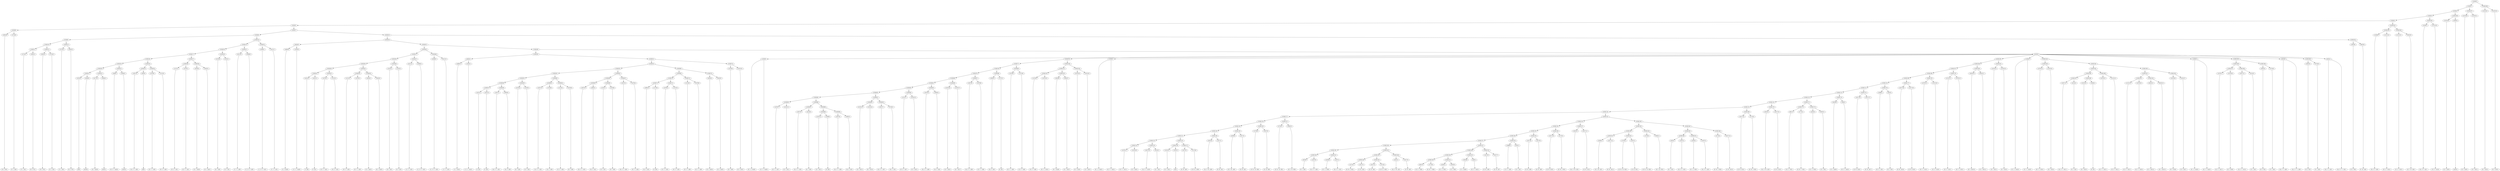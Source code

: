 digraph sample{
"L3943(0)"->"[D  E  F](0)"
"L3734(0)"->"[F  G  A](0)"
"L5306(6)"->"L3943(0)"
"L5306(6)"->"L3734(0)"
"L3734(1)"->"[F  G  A](1)"
"L3943(1)"->"[D  E  F](1)"
"L5306(11)"->"L3734(1)"
"L5306(11)"->"L3943(1)"
"L3943(2)"->"[D  E  F](2)"
"L3734(2)"->"[F  G  A](2)"
"L5306(12)"->"L3943(2)"
"L5306(12)"->"L3734(2)"
"L5306(10)"->"L5306(11)"
"L5306(10)"->"L5306(12)"
"L3734(3)"->"[F  G  A](3)"
"L3943(3)"->"[D  E  F](3)"
"L5306(13)"->"L3734(3)"
"L5306(13)"->"L3943(3)"
"L5306(9)"->"L5306(10)"
"L5306(9)"->"L5306(13)"
"L3355(0)"->"[D](0)"
"L2646(0)"->"[rest](0)"
"L5306(21)"->"L3355(0)"
"L5306(21)"->"L2646(0)"
"L4271(0)"->"[D  F  Ais](0)"
"L2646(1)"->"[rest](1)"
"L5306(22)"->"L4271(0)"
"L5306(22)"->"L2646(1)"
"L5306(20)"->"L5306(21)"
"L5306(20)"->"L5306(22)"
"L446(0)"->"[D  E  G  Ais](0)"
"L2646(2)"->"[rest](2)"
"L5306(23)"->"L446(0)"
"L5306(23)"->"L2646(2)"
"L5306(19)"->"L5306(20)"
"L5306(19)"->"L5306(23)"
"L1857(0)"->"[Cis  E  G  A](0)"
"L826(0)"->"[A](0)"
"L5306(25)"->"L1857(0)"
"L5306(25)"->"L826(0)"
"L1679(0)"->"[D  F  G  A](0)"
"L1515(0)"->"[D  E  F  A](0)"
"L5306(26)"->"L1679(0)"
"L5306(26)"->"L1515(0)"
"L5306(24)"->"L5306(25)"
"L5306(24)"->"L5306(26)"
"L5306(18)"->"L5306(19)"
"L5306(18)"->"L5306(24)"
"L1515(1)"->"[D  E  F  A](1)"
"L1679(1)"->"[D  F  G  A](1)"
"L5306(28)"->"L1515(1)"
"L5306(28)"->"L1679(1)"
"L3818(0)"->"[D  G  Ais](0)"
"L3818(1)"->"[D  G  Ais](1)"
"L5306(29)"->"L3818(0)"
"L5306(29)"->"L3818(1)"
"L5306(27)"->"L5306(28)"
"L5306(27)"->"L5306(29)"
"L5306(17)"->"L5306(18)"
"L5306(17)"->"L5306(27)"
"L3103(0)"->"[D  F  A](0)"
"L3103(1)"->"[D  F  A](1)"
"L5306(30)"->"L3103(0)"
"L5306(30)"->"L3103(1)"
"L5306(16)"->"L5306(17)"
"L5306(16)"->"L5306(30)"
"L4221(0)"->"[C  F  G  A](0)"
"L4598(0)"->"[C  D  E  F  A](0)"
"L5306(31)"->"L4221(0)"
"L5306(31)"->"L4598(0)"
"L5306(15)"->"L5306(16)"
"L5306(15)"->"L5306(31)"
"L4598(1)"->"[C  D  E  F  A](1)"
"L4221(1)"->"[C  F  G  A](1)"
"L5306(32)"->"L4598(1)"
"L5306(32)"->"L4221(1)"
"L5306(14)"->"L5306(15)"
"L5306(14)"->"L5306(32)"
"L5306(8)"->"L5306(9)"
"L5306(8)"->"L5306(14)"
"L4480(0)"->"[C  E  Ais](0)"
"L1943(0)"->"[C  E  G  Ais](0)"
"L4644(0)"->"L4480(0)"
"L4644(0)"->"L1943(0)"
"L4241(0)"->"[F  A](0)"
"L4241(1)"->"[F  A](1)"
"L5306(41)"->"L4241(0)"
"L5306(41)"->"L4241(1)"
"L1679(2)"->"[D  F  G  A](2)"
"L1515(2)"->"[D  E  F  A](2)"
"L5306(42)"->"L1679(2)"
"L5306(42)"->"L1515(2)"
"L5306(40)"->"L5306(41)"
"L5306(40)"->"L5306(42)"
"L1515(3)"->"[D  E  F  A](3)"
"L1679(3)"->"[D  F  G  A](3)"
"L5306(44)"->"L1515(3)"
"L5306(44)"->"L1679(3)"
"L3818(2)"->"[D  G  Ais](2)"
"L3818(3)"->"[D  G  Ais](3)"
"L5306(45)"->"L3818(2)"
"L5306(45)"->"L3818(3)"
"L5306(43)"->"L5306(44)"
"L5306(43)"->"L5306(45)"
"L5306(39)"->"L5306(40)"
"L5306(39)"->"L5306(43)"
"L3103(2)"->"[D  F  A](2)"
"L3103(3)"->"[D  F  A](3)"
"L5306(46)"->"L3103(2)"
"L5306(46)"->"L3103(3)"
"L5306(38)"->"L5306(39)"
"L5306(38)"->"L5306(46)"
"L4221(2)"->"[C  F  G  A](2)"
"L4598(2)"->"[C  D  E  F  A](2)"
"L5306(47)"->"L4221(2)"
"L5306(47)"->"L4598(2)"
"L5306(37)"->"L5306(38)"
"L5306(37)"->"L5306(47)"
"L4598(3)"->"[C  D  E  F  A](3)"
"L4221(3)"->"[C  F  G  A](3)"
"L5306(48)"->"L4598(3)"
"L5306(48)"->"L4221(3)"
"L5306(36)"->"L5306(37)"
"L5306(36)"->"L5306(48)"
"L4480(1)"->"[C  E  Ais](1)"
"L1943(1)"->"[C  E  G  Ais](1)"
"L4644(1)"->"L4480(1)"
"L4644(1)"->"L1943(1)"
"L4241(2)"->"[F  A](2)"
"L4241(3)"->"[F  A](3)"
"L5306(57)"->"L4241(2)"
"L5306(57)"->"L4241(3)"
"L1857(1)"->"[Cis  E  G  A](1)"
"L2983(0)"->"[Cis  E  A](0)"
"L5306(58)"->"L1857(1)"
"L5306(58)"->"L2983(0)"
"L5306(56)"->"L5306(57)"
"L5306(56)"->"L5306(58)"
"L3103(4)"->"[D  F  A](4)"
"L3103(5)"->"[D  F  A](5)"
"L5306(59)"->"L3103(4)"
"L5306(59)"->"L3103(5)"
"L5306(55)"->"L5306(56)"
"L5306(55)"->"L5306(59)"
"L1857(2)"->"[Cis  E  G  A](2)"
"L3740(0)"->"[Cis  G  A](0)"
"L5306(61)"->"L1857(2)"
"L5306(61)"->"L3740(0)"
"L1515(4)"->"[D  E  F  A](4)"
"L3103(6)"->"[D  F  A](6)"
"L5306(62)"->"L1515(4)"
"L5306(62)"->"L3103(6)"
"L5306(60)"->"L5306(61)"
"L5306(60)"->"L5306(62)"
"L5306(54)"->"L5306(55)"
"L5306(54)"->"L5306(60)"
"L1857(3)"->"[Cis  E  G  A](3)"
"L2983(1)"->"[Cis  E  A](1)"
"L5306(65)"->"L1857(3)"
"L5306(65)"->"L2983(1)"
"L3103(7)"->"[D  F  A](7)"
"L3103(8)"->"[D  F  A](8)"
"L5306(66)"->"L3103(7)"
"L5306(66)"->"L3103(8)"
"L5306(64)"->"L5306(65)"
"L5306(64)"->"L5306(66)"
"L1857(4)"->"[Cis  E  G  A](4)"
"L1679(4)"->"[D  F  G  A](4)"
"L5306(67)"->"L1857(4)"
"L5306(67)"->"L1679(4)"
"L5306(63)"->"L5306(64)"
"L5306(63)"->"L5306(67)"
"L5306(53)"->"L5306(54)"
"L5306(53)"->"L5306(63)"
"L2983(2)"->"[Cis  E  A](2)"
"L1375(0)"->"[E  A](0)"
"L5306(71)"->"L2983(2)"
"L5306(71)"->"L1375(0)"
"L1679(5)"->"[D  F  G  A](5)"
"L1515(5)"->"[D  E  F  A](5)"
"L5306(72)"->"L1679(5)"
"L5306(72)"->"L1515(5)"
"L5306(70)"->"L5306(71)"
"L5306(70)"->"L5306(72)"
"L1515(6)"->"[D  E  F  A](6)"
"L1679(6)"->"[D  F  G  A](6)"
"L5306(73)"->"L1515(6)"
"L5306(73)"->"L1679(6)"
"L5306(69)"->"L5306(70)"
"L5306(69)"->"L5306(73)"
"L3818(4)"->"[D  G  Ais](4)"
"L3818(5)"->"[D  G  Ais](5)"
"L5306(74)"->"L3818(4)"
"L5306(74)"->"L3818(5)"
"L5306(68)"->"L5306(69)"
"L5306(68)"->"L5306(74)"
"L5306(52)"->"L5306(53)"
"L5306(52)"->"L5306(68)"
"L3103(9)"->"[D  F  A](9)"
"L3103(10)"->"[D  F  A](10)"
"L5306(75)"->"L3103(9)"
"L5306(75)"->"L3103(10)"
"L5306(51)"->"L5306(52)"
"L5306(51)"->"L5306(75)"
"L5306(50)"->"L4644(1)"
"L5306(50)"->"L5306(51)"
"L1046(0)"->"[E  G  A  Ais](0)"
"L1046(0)"->"[E  F  G  Ais](0)"
"L1679(7)"->"[D  F  G  A](7)"
"L3103(11)"->"[D  F  A](11)"
"L5306(85)"->"L1679(7)"
"L5306(85)"->"L3103(11)"
"L1857(5)"->"[Cis  E  G  A](5)"
"L4224(0)"->"[E  G  A](0)"
"L5306(87)"->"L1857(5)"
"L5306(87)"->"L4224(0)"
"L3103(12)"->"[D  F  A](12)"
"L3268(0)"->"[D  A](0)"
"L5306(89)"->"L3103(12)"
"L5306(89)"->"L3268(0)"
"L1857(6)"->"[Cis  E  G  A](6)"
"L2983(3)"->"[Cis  E  A](3)"
"L5306(90)"->"L1857(6)"
"L5306(90)"->"L2983(3)"
"L5306(88)"->"L5306(89)"
"L5306(88)"->"L5306(90)"
"L5306(86)"->"L5306(87)"
"L5306(86)"->"L5306(88)"
"L5306(84)"->"L5306(85)"
"L5306(84)"->"L5306(86)"
"L3103(13)"->"[D  F  A](13)"
"L3103(14)"->"[D  F  A](14)"
"L5306(92)"->"L3103(13)"
"L5306(92)"->"L3103(14)"
"L1857(7)"->"[Cis  E  G  A](7)"
"L3740(1)"->"[Cis  G  A](1)"
"L5306(93)"->"L1857(7)"
"L5306(93)"->"L3740(1)"
"L5306(91)"->"L5306(92)"
"L5306(91)"->"L5306(93)"
"L5306(83)"->"L5306(84)"
"L5306(83)"->"L5306(91)"
"L1515(7)"->"[D  E  F  A](7)"
"L3103(15)"->"[D  F  A](15)"
"L5306(94)"->"L1515(7)"
"L5306(94)"->"L3103(15)"
"L5306(82)"->"L5306(83)"
"L5306(82)"->"L5306(94)"
"L1857(8)"->"[Cis  E  G  A](8)"
"L2983(4)"->"[Cis  E  A](4)"
"L5306(95)"->"L1857(8)"
"L5306(95)"->"L2983(4)"
"L5306(81)"->"L5306(82)"
"L5306(81)"->"L5306(95)"
"L3103(16)"->"[D  F  A](16)"
"L3103(17)"->"[D  F  A](17)"
"L5306(96)"->"L3103(16)"
"L5306(96)"->"L3103(17)"
"L5306(80)"->"L5306(81)"
"L5306(80)"->"L5306(96)"
"L1857(9)"->"[Cis  E  G  A](9)"
"L1679(8)"->"[D  F  G  A](8)"
"L5306(97)"->"L1857(9)"
"L5306(97)"->"L1679(8)"
"L5306(79)"->"L5306(80)"
"L5306(79)"->"L5306(97)"
"L2983(5)"->"[Cis  E  A](5)"
"L1375(1)"->"[E  A](1)"
"L5306(98)"->"L2983(5)"
"L5306(98)"->"L1375(1)"
"L5306(78)"->"L5306(79)"
"L5306(78)"->"L5306(98)"
"L1679(9)"->"[D  F  G  A](9)"
"L1515(8)"->"[D  E  F  A](8)"
"L5306(99)"->"L1679(9)"
"L5306(99)"->"L1515(8)"
"L5306(77)"->"L5306(78)"
"L5306(77)"->"L5306(99)"
"L1515(9)"->"[D  E  F  A](9)"
"L1679(10)"->"[D  F  G  A](10)"
"L5306(102)"->"L1515(9)"
"L5306(102)"->"L1679(10)"
"L3818(6)"->"[D  G  Ais](6)"
"L3818(7)"->"[D  G  Ais](7)"
"L5306(103)"->"L3818(6)"
"L5306(103)"->"L3818(7)"
"L5306(101)"->"L5306(102)"
"L5306(101)"->"L5306(103)"
"L3103(18)"->"[D  F  A](18)"
"L3103(19)"->"[D  F  A](19)"
"L5306(104)"->"L3103(18)"
"L5306(104)"->"L3103(19)"
"L5306(100)"->"L5306(101)"
"L5306(100)"->"L5306(104)"
"L5306(76)"->"L5306(77)"
"L5306(76)"->"L5306(100)"
"L1046(1)"->"[E  G  A  Ais](1)"
"L1046(1)"->"[E  F  G  Ais](1)"
"L1679(11)"->"[D  F  G  A](11)"
"L3103(20)"->"[D  F  A](20)"
"L5306(123)"->"L1679(11)"
"L5306(123)"->"L3103(20)"
"L1857(10)"->"[Cis  E  G  A](10)"
"L4224(1)"->"[E  G  A](1)"
"L5306(124)"->"L1857(10)"
"L5306(124)"->"L4224(1)"
"L5306(122)"->"L5306(123)"
"L5306(122)"->"L5306(124)"
"L3103(21)"->"[D  F  A](21)"
"L3355(1)"->"[D](1)"
"L5306(126)"->"L3103(21)"
"L5306(126)"->"L3355(1)"
"L1817(0)"->"[D  Fis  A](0)"
"L3174(0)"->"[D  Fis  A  B](0)"
"L5306(127)"->"L1817(0)"
"L5306(127)"->"L3174(0)"
"L5306(125)"->"L5306(126)"
"L5306(125)"->"L5306(127)"
"L5306(121)"->"L5306(122)"
"L5306(121)"->"L5306(125)"
"L2823(0)"->"[Cis  D  Fis  A](0)"
"L1817(1)"->"[D  Fis  A](1)"
"L5306(128)"->"L2823(0)"
"L5306(128)"->"L1817(1)"
"L5306(120)"->"L5306(121)"
"L5306(120)"->"L5306(128)"
"L4280(0)"->"[D  E  Fis  A](0)"
"L1817(2)"->"[D  Fis  A](2)"
"L5306(129)"->"L4280(0)"
"L5306(129)"->"L1817(2)"
"L5306(119)"->"L5306(120)"
"L5306(119)"->"L5306(129)"
"L2730(0)"->"[D  Fis  Gis  B](0)"
"L3547(0)"->"[D  Gis  B](0)"
"L5306(130)"->"L2730(0)"
"L5306(130)"->"L3547(0)"
"L5306(118)"->"L5306(119)"
"L5306(118)"->"L5306(130)"
"L2730(1)"->"[D  Fis  Gis  B](1)"
"L2981(0)"->"[D  E  Gis  B](0)"
"L5306(131)"->"L2730(1)"
"L5306(131)"->"L2981(0)"
"L5306(117)"->"L5306(118)"
"L5306(117)"->"L5306(131)"
"L819(0)"->"[D  G  A](0)"
"L2307(0)"->"[Cis  D  G  A](0)"
"L5306(140)"->"L819(0)"
"L5306(140)"->"L2307(0)"
"L4294(0)"->"[D  G  A  B](0)"
"L2307(1)"->"[Cis  D  G  A](1)"
"L5306(141)"->"L4294(0)"
"L5306(141)"->"L2307(1)"
"L5306(139)"->"L5306(140)"
"L5306(139)"->"L5306(141)"
"L3174(1)"->"[D  Fis  A  B](1)"
"L1817(3)"->"[D  Fis  A](3)"
"L5306(144)"->"L3174(1)"
"L5306(144)"->"L1817(3)"
"L1817(4)"->"[D  Fis  A](4)"
"L3174(2)"->"[D  Fis  A  B](2)"
"L5306(145)"->"L1817(4)"
"L5306(145)"->"L3174(2)"
"L5306(143)"->"L5306(144)"
"L5306(143)"->"L5306(145)"
"L2823(1)"->"[Cis  D  Fis  A](1)"
"L1817(5)"->"[D  Fis  A](5)"
"L5306(146)"->"L2823(1)"
"L5306(146)"->"L1817(5)"
"L5306(142)"->"L5306(143)"
"L5306(142)"->"L5306(146)"
"L5306(138)"->"L5306(139)"
"L5306(138)"->"L5306(142)"
"L661(0)"->"[D  E  G  B](0)"
"L2774(0)"->"[D  Fis  G  B](0)"
"L5306(150)"->"L661(0)"
"L5306(150)"->"L2774(0)"
"L4294(1)"->"[D  G  A  B](1)"
"L3055(0)"->"[D  G  B](0)"
"L5306(151)"->"L4294(1)"
"L5306(151)"->"L3055(0)"
"L5306(149)"->"L5306(150)"
"L5306(149)"->"L5306(151)"
"L3818(8)"->"[D  G  Ais](8)"
"L446(1)"->"[D  E  G  Ais](1)"
"L5306(152)"->"L3818(8)"
"L5306(152)"->"L446(1)"
"L5306(148)"->"L5306(149)"
"L5306(148)"->"L5306(152)"
"L1817(6)"->"[D  Fis  A](6)"
"L1817(7)"->"[D  Fis  A](7)"
"L5306(153)"->"L1817(6)"
"L5306(153)"->"L1817(7)"
"L5306(147)"->"L5306(148)"
"L5306(147)"->"L5306(153)"
"L5306(137)"->"L5306(138)"
"L5306(137)"->"L5306(147)"
"L3488(0)"->"[D  E  G  A](0)"
"L819(1)"->"[D  G  A](1)"
"L5306(154)"->"L3488(0)"
"L5306(154)"->"L819(1)"
"L5306(136)"->"L5306(137)"
"L5306(136)"->"L5306(154)"
"L1817(8)"->"[D  Fis  A](8)"
"L1817(9)"->"[D  Fis  A](9)"
"L5306(155)"->"L1817(8)"
"L5306(155)"->"L1817(9)"
"L5306(135)"->"L5306(136)"
"L5306(135)"->"L5306(155)"
"L1817(10)"->"[D  Fis  A](10)"
"L3174(3)"->"[D  Fis  A  B](3)"
"L5306(156)"->"L1817(10)"
"L5306(156)"->"L3174(3)"
"L5306(134)"->"L5306(135)"
"L5306(134)"->"L5306(156)"
"L2823(2)"->"[Cis  D  Fis  A](2)"
"L1817(11)"->"[D  Fis  A](11)"
"L5306(157)"->"L2823(2)"
"L5306(157)"->"L1817(11)"
"L5306(133)"->"L5306(134)"
"L5306(133)"->"L5306(157)"
"L4280(1)"->"[D  E  Fis  A](1)"
"L1817(12)"->"[D  Fis  A](12)"
"L5306(161)"->"L4280(1)"
"L5306(161)"->"L1817(12)"
"L2730(2)"->"[D  Fis  Gis  B](2)"
"L3547(1)"->"[D  Gis  B](1)"
"L5306(162)"->"L2730(2)"
"L5306(162)"->"L3547(1)"
"L5306(160)"->"L5306(161)"
"L5306(160)"->"L5306(162)"
"L2730(3)"->"[D  Fis  Gis  B](3)"
"L2981(1)"->"[D  E  Gis  B](1)"
"L5306(163)"->"L2730(3)"
"L5306(163)"->"L2981(1)"
"L5306(159)"->"L5306(160)"
"L5306(159)"->"L5306(163)"
"L819(2)"->"[D  G  A](2)"
"L2307(2)"->"[Cis  D  G  A](2)"
"L5306(166)"->"L819(2)"
"L5306(166)"->"L2307(2)"
"L4294(2)"->"[D  G  A  B](2)"
"L2307(3)"->"[Cis  D  G  A](3)"
"L5306(167)"->"L4294(2)"
"L5306(167)"->"L2307(3)"
"L5306(165)"->"L5306(166)"
"L5306(165)"->"L5306(167)"
"L3174(4)"->"[D  Fis  A  B](4)"
"L1817(13)"->"[D  Fis  A](13)"
"L5306(168)"->"L3174(4)"
"L5306(168)"->"L1817(13)"
"L5306(164)"->"L5306(165)"
"L5306(164)"->"L5306(168)"
"L5306(158)"->"L5306(159)"
"L5306(158)"->"L5306(164)"
"L5306(132)"->"L5306(133)"
"L5306(132)"->"L5306(158)"
"L5306(116)"->"L5306(117)"
"L5306(116)"->"L5306(132)"
"L1817(14)"->"[D  Fis  A](14)"
"L3174(5)"->"[D  Fis  A  B](5)"
"L5306(169)"->"L1817(14)"
"L5306(169)"->"L3174(5)"
"L5306(115)"->"L5306(116)"
"L5306(115)"->"L5306(169)"
"L2823(3)"->"[Cis  D  Fis  A](3)"
"L1817(15)"->"[D  Fis  A](15)"
"L5306(170)"->"L2823(3)"
"L5306(170)"->"L1817(15)"
"L5306(114)"->"L5306(115)"
"L5306(114)"->"L5306(170)"
"L661(1)"->"[D  E  G  B](1)"
"L2774(1)"->"[D  Fis  G  B](1)"
"L5306(172)"->"L661(1)"
"L5306(172)"->"L2774(1)"
"L4294(3)"->"[D  G  A  B](3)"
"L3055(1)"->"[D  G  B](1)"
"L5306(173)"->"L4294(3)"
"L5306(173)"->"L3055(1)"
"L5306(171)"->"L5306(172)"
"L5306(171)"->"L5306(173)"
"L5306(113)"->"L5306(114)"
"L5306(113)"->"L5306(171)"
"L3818(9)"->"[D  G  Ais](9)"
"L446(2)"->"[D  E  G  Ais](2)"
"L5306(174)"->"L3818(9)"
"L5306(174)"->"L446(2)"
"L5306(112)"->"L5306(113)"
"L5306(112)"->"L5306(174)"
"L1817(16)"->"[D  Fis  A](16)"
"L1817(17)"->"[D  Fis  A](17)"
"L5306(175)"->"L1817(16)"
"L5306(175)"->"L1817(17)"
"L5306(111)"->"L5306(112)"
"L5306(111)"->"L5306(175)"
"L3488(1)"->"[D  E  G  A](1)"
"L819(3)"->"[D  G  A](3)"
"L5306(176)"->"L3488(1)"
"L5306(176)"->"L819(3)"
"L5306(110)"->"L5306(111)"
"L5306(110)"->"L5306(176)"
"L1817(18)"->"[D  Fis  A](18)"
"L1817(19)"->"[D  Fis  A](19)"
"L5306(177)"->"L1817(18)"
"L5306(177)"->"L1817(19)"
"L5306(109)"->"L5306(110)"
"L5306(109)"->"L5306(177)"
"L1679(12)"->"[D  F  G  A](12)"
"L1515(10)"->"[D  E  F  A](10)"
"L5306(178)"->"L1679(12)"
"L5306(178)"->"L1515(10)"
"L5306(108)"->"L5306(109)"
"L5306(108)"->"L5306(178)"
"L1515(11)"->"[D  E  F  A](11)"
"L1679(13)"->"[D  F  G  A](13)"
"L5306(179)"->"L1515(11)"
"L5306(179)"->"L1679(13)"
"L5306(107)"->"L5306(108)"
"L5306(107)"->"L5306(179)"
"L3818(10)"->"[D  G  Ais](10)"
"L3818(11)"->"[D  G  Ais](11)"
"L5306(180)"->"L3818(10)"
"L5306(180)"->"L3818(11)"
"L5306(106)"->"L5306(107)"
"L5306(106)"->"L5306(180)"
"L3103(22)"->"[D  F  A](22)"
"L3103(23)"->"[D  F  A](23)"
"L5306(181)"->"L3103(22)"
"L5306(181)"->"L3103(23)"
"L5306(105)"->"L5306(106)"
"L5306(105)"->"L5306(181)"
"L1046(2)"->"[E  G  A  Ais](2)"
"L1046(2)"->"[E  F  G  Ais](2)"
"L1679(14)"->"[D  F  G  A](14)"
"L3103(24)"->"[D  F  A](24)"
"L5306(183)"->"L1679(14)"
"L5306(183)"->"L3103(24)"
"L1857(11)"->"[Cis  E  G  A](11)"
"L4224(2)"->"[E  G  A](2)"
"L5306(187)"->"L1857(11)"
"L5306(187)"->"L4224(2)"
"L3103(25)"->"[D  F  A](25)"
"L3268(1)"->"[D  A](1)"
"L5306(188)"->"L3103(25)"
"L5306(188)"->"L3268(1)"
"L5306(186)"->"L5306(187)"
"L5306(186)"->"L5306(188)"
"L1679(15)"->"[D  F  G  A](15)"
"L1515(12)"->"[D  E  F  A](12)"
"L5306(189)"->"L1679(15)"
"L5306(189)"->"L1515(12)"
"L5306(185)"->"L5306(186)"
"L5306(185)"->"L5306(189)"
"L1515(13)"->"[D  E  F  A](13)"
"L1679(16)"->"[D  F  G  A](16)"
"L5306(192)"->"L1515(13)"
"L5306(192)"->"L1679(16)"
"L3818(12)"->"[D  G  Ais](12)"
"L3818(13)"->"[D  G  Ais](13)"
"L5306(193)"->"L3818(12)"
"L5306(193)"->"L3818(13)"
"L5306(191)"->"L5306(192)"
"L5306(191)"->"L5306(193)"
"L3103(26)"->"[D  F  A](26)"
"L3103(27)"->"[D  F  A](27)"
"L5306(194)"->"L3103(26)"
"L5306(194)"->"L3103(27)"
"L5306(190)"->"L5306(191)"
"L5306(190)"->"L5306(194)"
"L5306(184)"->"L5306(185)"
"L5306(184)"->"L5306(190)"
"L5306(182)"->"L5306(183)"
"L5306(182)"->"L5306(184)"
"L1046(3)"->"[E  G  A  Ais](3)"
"L1046(3)"->"[E  F  G  Ais](3)"
"L1679(17)"->"[D  F  G  A](17)"
"L3103(28)"->"[D  F  A](28)"
"L5306(197)"->"L1679(17)"
"L5306(197)"->"L3103(28)"
"L1857(12)"->"[Cis  E  G  A](12)"
"L4224(3)"->"[E  G  A](3)"
"L5306(198)"->"L1857(12)"
"L5306(198)"->"L4224(3)"
"L5306(196)"->"L5306(197)"
"L5306(196)"->"L5306(198)"
"L3943(4)"->"[D  E  F](4)"
"L3734(4)"->"[F  G  A](4)"
"L5306(199)"->"L3943(4)"
"L5306(199)"->"L3734(4)"
"L5306(195)"->"L5306(196)"
"L5306(195)"->"L5306(199)"
"L2854(0)"->"[Cis  F  G  A](0)"
"L2854(0)"->"[Cis  E  F  G  A](0)"
"L3943(5)"->"[D  E  F](5)"
"L3734(5)"->"[F  G  A](5)"
"L5306(200)"->"L3943(5)"
"L5306(200)"->"L3734(5)"
"L2854(1)"->"[Cis  F  G  A](1)"
"L2854(1)"->"[Cis  E  F  G  A](1)"
"L5282(0)"->"L1046(0)"
"L5282(0)"->"L5306(76)"
"L5282(0)"->"L1046(1)"
"L5282(0)"->"L5306(105)"
"L5282(0)"->"L1046(2)"
"L5282(0)"->"L5306(182)"
"L5282(0)"->"L1046(3)"
"L5282(0)"->"L5306(195)"
"L5282(0)"->"L2854(0)"
"L5282(0)"->"L5306(200)"
"L5282(0)"->"L2854(1)"
"L5306(49)"->"L5306(50)"
"L5306(49)"->"L5282(0)"
"L5306(35)"->"L5306(36)"
"L5306(35)"->"L5306(49)"
"L5306(34)"->"L4644(0)"
"L5306(34)"->"L5306(35)"
"L3943(6)"->"[D  E  F](6)"
"L4853(0)"->"[F  Gis  A](0)"
"L5306(201)"->"L3943(6)"
"L5306(201)"->"L4853(0)"
"L5306(33)"->"L5306(34)"
"L5306(33)"->"L5306(201)"
"L5306(7)"->"L5306(8)"
"L5306(7)"->"L5306(33)"
"L5306(5)"->"L5306(6)"
"L5306(5)"->"L5306(7)"
"L3249(0)"->"[Cis  D  F  A](0)"
"L1515(14)"->"[D  E  F  A](14)"
"L5306(203)"->"L3249(0)"
"L5306(203)"->"L1515(14)"
"L1515(15)"->"[D  E  F  A](15)"
"L2942(0)"->"[D  F  Gis  A](0)"
"L5306(204)"->"L1515(15)"
"L5306(204)"->"L2942(0)"
"L5306(202)"->"L5306(203)"
"L5306(202)"->"L5306(204)"
"L5306(4)"->"L5306(5)"
"L5306(4)"->"L5306(202)"
"L3249(1)"->"[Cis  D  F  A](1)"
"L1515(16)"->"[D  E  F  A](16)"
"L5306(205)"->"L3249(1)"
"L5306(205)"->"L1515(16)"
"L5306(3)"->"L5306(4)"
"L5306(3)"->"L5306(205)"
"L3103(29)"->"[D  F  A](29)"
"L2646(3)"->"[rest](3)"
"L5306(206)"->"L3103(29)"
"L5306(206)"->"L2646(3)"
"L5306(2)"->"L5306(3)"
"L5306(2)"->"L5306(206)"
"L3103(30)"->"[D  F  A](30)"
"L3103(31)"->"[D  F  A](31)"
"L5306(207)"->"L3103(30)"
"L5306(207)"->"L3103(31)"
"L5306(1)"->"L5306(2)"
"L5306(1)"->"L5306(207)"
"L3103(32)"->"[D  F  A](32)"
"L3103(33)"->"[D  F  A](33)"
"L5306(208)"->"L3103(32)"
"L5306(208)"->"L3103(33)"
"L5306(0)"->"L5306(1)"
"L5306(0)"->"L5306(208)"
{rank = min; "L5306(0)"}
{rank = same; "L5306(1)"; "L5306(208)";}
{rank = same; "L5306(2)"; "L5306(207)"; "L3103(32)"; "L3103(33)";}
{rank = same; "L5306(3)"; "L5306(206)"; "L3103(30)"; "L3103(31)";}
{rank = same; "L5306(4)"; "L5306(205)"; "L3103(29)"; "L2646(3)";}
{rank = same; "L5306(5)"; "L5306(202)"; "L3249(1)"; "L1515(16)";}
{rank = same; "L5306(6)"; "L5306(7)"; "L5306(203)"; "L5306(204)";}
{rank = same; "L3943(0)"; "L3734(0)"; "L5306(8)"; "L5306(33)"; "L3249(0)"; "L1515(14)"; "L1515(15)"; "L2942(0)";}
{rank = same; "L5306(9)"; "L5306(14)"; "L5306(34)"; "L5306(201)";}
{rank = same; "L5306(10)"; "L5306(13)"; "L5306(15)"; "L5306(32)"; "L4644(0)"; "L5306(35)"; "L3943(6)"; "L4853(0)";}
{rank = same; "L5306(11)"; "L5306(12)"; "L3734(3)"; "L3943(3)"; "L5306(16)"; "L5306(31)"; "L4598(1)"; "L4221(1)"; "L4480(0)"; "L1943(0)"; "L5306(36)"; "L5306(49)";}
{rank = same; "L3734(1)"; "L3943(1)"; "L3943(2)"; "L3734(2)"; "L5306(17)"; "L5306(30)"; "L4221(0)"; "L4598(0)"; "L5306(37)"; "L5306(48)"; "L5306(50)"; "L5282(0)";}
{rank = same; "L5306(18)"; "L5306(27)"; "L3103(0)"; "L3103(1)"; "L5306(38)"; "L5306(47)"; "L4598(3)"; "L4221(3)"; "L4644(1)"; "L5306(51)"; "L1046(0)"; "L5306(76)"; "L1046(1)"; "L5306(105)"; "L1046(2)"; "L5306(182)"; "L1046(3)"; "L5306(195)"; "L2854(0)"; "L5306(200)"; "L2854(1)";}
{rank = same; "L5306(19)"; "L5306(24)"; "L5306(28)"; "L5306(29)"; "L5306(39)"; "L5306(46)"; "L4221(2)"; "L4598(2)"; "L4480(1)"; "L1943(1)"; "L5306(52)"; "L5306(75)"; "L5306(77)"; "L5306(100)"; "L5306(106)"; "L5306(181)"; "L5306(183)"; "L5306(184)"; "L5306(196)"; "L5306(199)"; "L3943(5)"; "L3734(5)";}
{rank = same; "L5306(20)"; "L5306(23)"; "L5306(25)"; "L5306(26)"; "L1515(1)"; "L1679(1)"; "L3818(0)"; "L3818(1)"; "L5306(40)"; "L5306(43)"; "L3103(2)"; "L3103(3)"; "L5306(53)"; "L5306(68)"; "L3103(9)"; "L3103(10)"; "L5306(78)"; "L5306(99)"; "L5306(101)"; "L5306(104)"; "L5306(107)"; "L5306(180)"; "L3103(22)"; "L3103(23)"; "L1679(14)"; "L3103(24)"; "L5306(185)"; "L5306(190)"; "L5306(197)"; "L5306(198)"; "L3943(4)"; "L3734(4)";}
{rank = same; "L5306(21)"; "L5306(22)"; "L446(0)"; "L2646(2)"; "L1857(0)"; "L826(0)"; "L1679(0)"; "L1515(0)"; "L5306(41)"; "L5306(42)"; "L5306(44)"; "L5306(45)"; "L5306(54)"; "L5306(63)"; "L5306(69)"; "L5306(74)"; "L5306(79)"; "L5306(98)"; "L1679(9)"; "L1515(8)"; "L5306(102)"; "L5306(103)"; "L3103(18)"; "L3103(19)"; "L5306(108)"; "L5306(179)"; "L3818(10)"; "L3818(11)"; "L5306(186)"; "L5306(189)"; "L5306(191)"; "L5306(194)"; "L1679(17)"; "L3103(28)"; "L1857(12)"; "L4224(3)";}
{rank = same; "L3355(0)"; "L2646(0)"; "L4271(0)"; "L2646(1)"; "L4241(0)"; "L4241(1)"; "L1679(2)"; "L1515(2)"; "L1515(3)"; "L1679(3)"; "L3818(2)"; "L3818(3)"; "L5306(55)"; "L5306(60)"; "L5306(64)"; "L5306(67)"; "L5306(70)"; "L5306(73)"; "L3818(4)"; "L3818(5)"; "L5306(80)"; "L5306(97)"; "L2983(5)"; "L1375(1)"; "L1515(9)"; "L1679(10)"; "L3818(6)"; "L3818(7)"; "L5306(109)"; "L5306(178)"; "L1515(11)"; "L1679(13)"; "L5306(187)"; "L5306(188)"; "L1679(15)"; "L1515(12)"; "L5306(192)"; "L5306(193)"; "L3103(26)"; "L3103(27)";}
{rank = same; "L5306(56)"; "L5306(59)"; "L5306(61)"; "L5306(62)"; "L5306(65)"; "L5306(66)"; "L1857(4)"; "L1679(4)"; "L5306(71)"; "L5306(72)"; "L1515(6)"; "L1679(6)"; "L5306(81)"; "L5306(96)"; "L1857(9)"; "L1679(8)"; "L5306(110)"; "L5306(177)"; "L1679(12)"; "L1515(10)"; "L1857(11)"; "L4224(2)"; "L3103(25)"; "L3268(1)"; "L1515(13)"; "L1679(16)"; "L3818(12)"; "L3818(13)";}
{rank = same; "L5306(57)"; "L5306(58)"; "L3103(4)"; "L3103(5)"; "L1857(2)"; "L3740(0)"; "L1515(4)"; "L3103(6)"; "L1857(3)"; "L2983(1)"; "L3103(7)"; "L3103(8)"; "L2983(2)"; "L1375(0)"; "L1679(5)"; "L1515(5)"; "L5306(82)"; "L5306(95)"; "L3103(16)"; "L3103(17)"; "L5306(111)"; "L5306(176)"; "L1817(18)"; "L1817(19)";}
{rank = same; "L4241(2)"; "L4241(3)"; "L1857(1)"; "L2983(0)"; "L5306(83)"; "L5306(94)"; "L1857(8)"; "L2983(4)"; "L5306(112)"; "L5306(175)"; "L3488(1)"; "L819(3)";}
{rank = same; "L5306(84)"; "L5306(91)"; "L1515(7)"; "L3103(15)"; "L5306(113)"; "L5306(174)"; "L1817(16)"; "L1817(17)";}
{rank = same; "L5306(85)"; "L5306(86)"; "L5306(92)"; "L5306(93)"; "L5306(114)"; "L5306(171)"; "L3818(9)"; "L446(2)";}
{rank = same; "L1679(7)"; "L3103(11)"; "L5306(87)"; "L5306(88)"; "L3103(13)"; "L3103(14)"; "L1857(7)"; "L3740(1)"; "L5306(115)"; "L5306(170)"; "L5306(172)"; "L5306(173)";}
{rank = same; "L1857(5)"; "L4224(0)"; "L5306(89)"; "L5306(90)"; "L5306(116)"; "L5306(169)"; "L2823(3)"; "L1817(15)"; "L661(1)"; "L2774(1)"; "L4294(3)"; "L3055(1)";}
{rank = same; "L3103(12)"; "L3268(0)"; "L1857(6)"; "L2983(3)"; "L5306(117)"; "L5306(132)"; "L1817(14)"; "L3174(5)";}
{rank = same; "L5306(118)"; "L5306(131)"; "L5306(133)"; "L5306(158)";}
{rank = same; "L5306(119)"; "L5306(130)"; "L2730(1)"; "L2981(0)"; "L5306(134)"; "L5306(157)"; "L5306(159)"; "L5306(164)";}
{rank = same; "L5306(120)"; "L5306(129)"; "L2730(0)"; "L3547(0)"; "L5306(135)"; "L5306(156)"; "L2823(2)"; "L1817(11)"; "L5306(160)"; "L5306(163)"; "L5306(165)"; "L5306(168)";}
{rank = same; "L5306(121)"; "L5306(128)"; "L4280(0)"; "L1817(2)"; "L5306(136)"; "L5306(155)"; "L1817(10)"; "L3174(3)"; "L5306(161)"; "L5306(162)"; "L2730(3)"; "L2981(1)"; "L5306(166)"; "L5306(167)"; "L3174(4)"; "L1817(13)";}
{rank = same; "L5306(122)"; "L5306(125)"; "L2823(0)"; "L1817(1)"; "L5306(137)"; "L5306(154)"; "L1817(8)"; "L1817(9)"; "L4280(1)"; "L1817(12)"; "L2730(2)"; "L3547(1)"; "L819(2)"; "L2307(2)"; "L4294(2)"; "L2307(3)";}
{rank = same; "L5306(123)"; "L5306(124)"; "L5306(126)"; "L5306(127)"; "L5306(138)"; "L5306(147)"; "L3488(0)"; "L819(1)";}
{rank = same; "L1679(11)"; "L3103(20)"; "L1857(10)"; "L4224(1)"; "L3103(21)"; "L3355(1)"; "L1817(0)"; "L3174(0)"; "L5306(139)"; "L5306(142)"; "L5306(148)"; "L5306(153)";}
{rank = same; "L5306(140)"; "L5306(141)"; "L5306(143)"; "L5306(146)"; "L5306(149)"; "L5306(152)"; "L1817(6)"; "L1817(7)";}
{rank = same; "L819(0)"; "L2307(0)"; "L4294(0)"; "L2307(1)"; "L5306(144)"; "L5306(145)"; "L2823(1)"; "L1817(5)"; "L5306(150)"; "L5306(151)"; "L3818(8)"; "L446(1)";}
{rank = same; "L3174(1)"; "L1817(3)"; "L1817(4)"; "L3174(2)"; "L661(0)"; "L2774(0)"; "L4294(1)"; "L3055(0)";}
{rank = max; "[A](0)"; "[C  D  E  F  A](0)"; "[C  D  E  F  A](1)"; "[C  D  E  F  A](2)"; "[C  D  E  F  A](3)"; "[C  E  Ais](0)"; "[C  E  Ais](1)"; "[C  E  G  Ais](0)"; "[C  E  G  Ais](1)"; "[C  F  G  A](0)"; "[C  F  G  A](1)"; "[C  F  G  A](2)"; "[C  F  G  A](3)"; "[Cis  D  F  A](0)"; "[Cis  D  F  A](1)"; "[Cis  D  Fis  A](0)"; "[Cis  D  Fis  A](1)"; "[Cis  D  Fis  A](2)"; "[Cis  D  Fis  A](3)"; "[Cis  D  G  A](0)"; "[Cis  D  G  A](1)"; "[Cis  D  G  A](2)"; "[Cis  D  G  A](3)"; "[Cis  E  A](0)"; "[Cis  E  A](1)"; "[Cis  E  A](2)"; "[Cis  E  A](3)"; "[Cis  E  A](4)"; "[Cis  E  A](5)"; "[Cis  E  F  G  A](0)"; "[Cis  E  F  G  A](1)"; "[Cis  E  G  A](0)"; "[Cis  E  G  A](1)"; "[Cis  E  G  A](10)"; "[Cis  E  G  A](11)"; "[Cis  E  G  A](12)"; "[Cis  E  G  A](2)"; "[Cis  E  G  A](3)"; "[Cis  E  G  A](4)"; "[Cis  E  G  A](5)"; "[Cis  E  G  A](6)"; "[Cis  E  G  A](7)"; "[Cis  E  G  A](8)"; "[Cis  E  G  A](9)"; "[Cis  F  G  A](0)"; "[Cis  F  G  A](1)"; "[Cis  G  A](0)"; "[Cis  G  A](1)"; "[D  A](0)"; "[D  A](1)"; "[D  E  F  A](0)"; "[D  E  F  A](1)"; "[D  E  F  A](10)"; "[D  E  F  A](11)"; "[D  E  F  A](12)"; "[D  E  F  A](13)"; "[D  E  F  A](14)"; "[D  E  F  A](15)"; "[D  E  F  A](16)"; "[D  E  F  A](2)"; "[D  E  F  A](3)"; "[D  E  F  A](4)"; "[D  E  F  A](5)"; "[D  E  F  A](6)"; "[D  E  F  A](7)"; "[D  E  F  A](8)"; "[D  E  F  A](9)"; "[D  E  F](0)"; "[D  E  F](1)"; "[D  E  F](2)"; "[D  E  F](3)"; "[D  E  F](4)"; "[D  E  F](5)"; "[D  E  F](6)"; "[D  E  Fis  A](0)"; "[D  E  Fis  A](1)"; "[D  E  G  A](0)"; "[D  E  G  A](1)"; "[D  E  G  Ais](0)"; "[D  E  G  Ais](1)"; "[D  E  G  Ais](2)"; "[D  E  G  B](0)"; "[D  E  G  B](1)"; "[D  E  Gis  B](0)"; "[D  E  Gis  B](1)"; "[D  F  A](0)"; "[D  F  A](1)"; "[D  F  A](10)"; "[D  F  A](11)"; "[D  F  A](12)"; "[D  F  A](13)"; "[D  F  A](14)"; "[D  F  A](15)"; "[D  F  A](16)"; "[D  F  A](17)"; "[D  F  A](18)"; "[D  F  A](19)"; "[D  F  A](2)"; "[D  F  A](20)"; "[D  F  A](21)"; "[D  F  A](22)"; "[D  F  A](23)"; "[D  F  A](24)"; "[D  F  A](25)"; "[D  F  A](26)"; "[D  F  A](27)"; "[D  F  A](28)"; "[D  F  A](29)"; "[D  F  A](3)"; "[D  F  A](30)"; "[D  F  A](31)"; "[D  F  A](32)"; "[D  F  A](33)"; "[D  F  A](4)"; "[D  F  A](5)"; "[D  F  A](6)"; "[D  F  A](7)"; "[D  F  A](8)"; "[D  F  A](9)"; "[D  F  Ais](0)"; "[D  F  G  A](0)"; "[D  F  G  A](1)"; "[D  F  G  A](10)"; "[D  F  G  A](11)"; "[D  F  G  A](12)"; "[D  F  G  A](13)"; "[D  F  G  A](14)"; "[D  F  G  A](15)"; "[D  F  G  A](16)"; "[D  F  G  A](17)"; "[D  F  G  A](2)"; "[D  F  G  A](3)"; "[D  F  G  A](4)"; "[D  F  G  A](5)"; "[D  F  G  A](6)"; "[D  F  G  A](7)"; "[D  F  G  A](8)"; "[D  F  G  A](9)"; "[D  F  Gis  A](0)"; "[D  Fis  A  B](0)"; "[D  Fis  A  B](1)"; "[D  Fis  A  B](2)"; "[D  Fis  A  B](3)"; "[D  Fis  A  B](4)"; "[D  Fis  A  B](5)"; "[D  Fis  A](0)"; "[D  Fis  A](1)"; "[D  Fis  A](10)"; "[D  Fis  A](11)"; "[D  Fis  A](12)"; "[D  Fis  A](13)"; "[D  Fis  A](14)"; "[D  Fis  A](15)"; "[D  Fis  A](16)"; "[D  Fis  A](17)"; "[D  Fis  A](18)"; "[D  Fis  A](19)"; "[D  Fis  A](2)"; "[D  Fis  A](3)"; "[D  Fis  A](4)"; "[D  Fis  A](5)"; "[D  Fis  A](6)"; "[D  Fis  A](7)"; "[D  Fis  A](8)"; "[D  Fis  A](9)"; "[D  Fis  G  B](0)"; "[D  Fis  G  B](1)"; "[D  Fis  Gis  B](0)"; "[D  Fis  Gis  B](1)"; "[D  Fis  Gis  B](2)"; "[D  Fis  Gis  B](3)"; "[D  G  A  B](0)"; "[D  G  A  B](1)"; "[D  G  A  B](2)"; "[D  G  A  B](3)"; "[D  G  A](0)"; "[D  G  A](1)"; "[D  G  A](2)"; "[D  G  A](3)"; "[D  G  Ais](0)"; "[D  G  Ais](1)"; "[D  G  Ais](10)"; "[D  G  Ais](11)"; "[D  G  Ais](12)"; "[D  G  Ais](13)"; "[D  G  Ais](2)"; "[D  G  Ais](3)"; "[D  G  Ais](4)"; "[D  G  Ais](5)"; "[D  G  Ais](6)"; "[D  G  Ais](7)"; "[D  G  Ais](8)"; "[D  G  Ais](9)"; "[D  G  B](0)"; "[D  G  B](1)"; "[D  Gis  B](0)"; "[D  Gis  B](1)"; "[D](0)"; "[D](1)"; "[E  A](0)"; "[E  A](1)"; "[E  F  G  Ais](0)"; "[E  F  G  Ais](1)"; "[E  F  G  Ais](2)"; "[E  F  G  Ais](3)"; "[E  G  A  Ais](0)"; "[E  G  A  Ais](1)"; "[E  G  A  Ais](2)"; "[E  G  A  Ais](3)"; "[E  G  A](0)"; "[E  G  A](1)"; "[E  G  A](2)"; "[E  G  A](3)"; "[F  A](0)"; "[F  A](1)"; "[F  A](2)"; "[F  A](3)"; "[F  G  A](0)"; "[F  G  A](1)"; "[F  G  A](2)"; "[F  G  A](3)"; "[F  G  A](4)"; "[F  G  A](5)"; "[F  Gis  A](0)"; "[rest](0)"; "[rest](1)"; "[rest](2)"; "[rest](3)";}
}